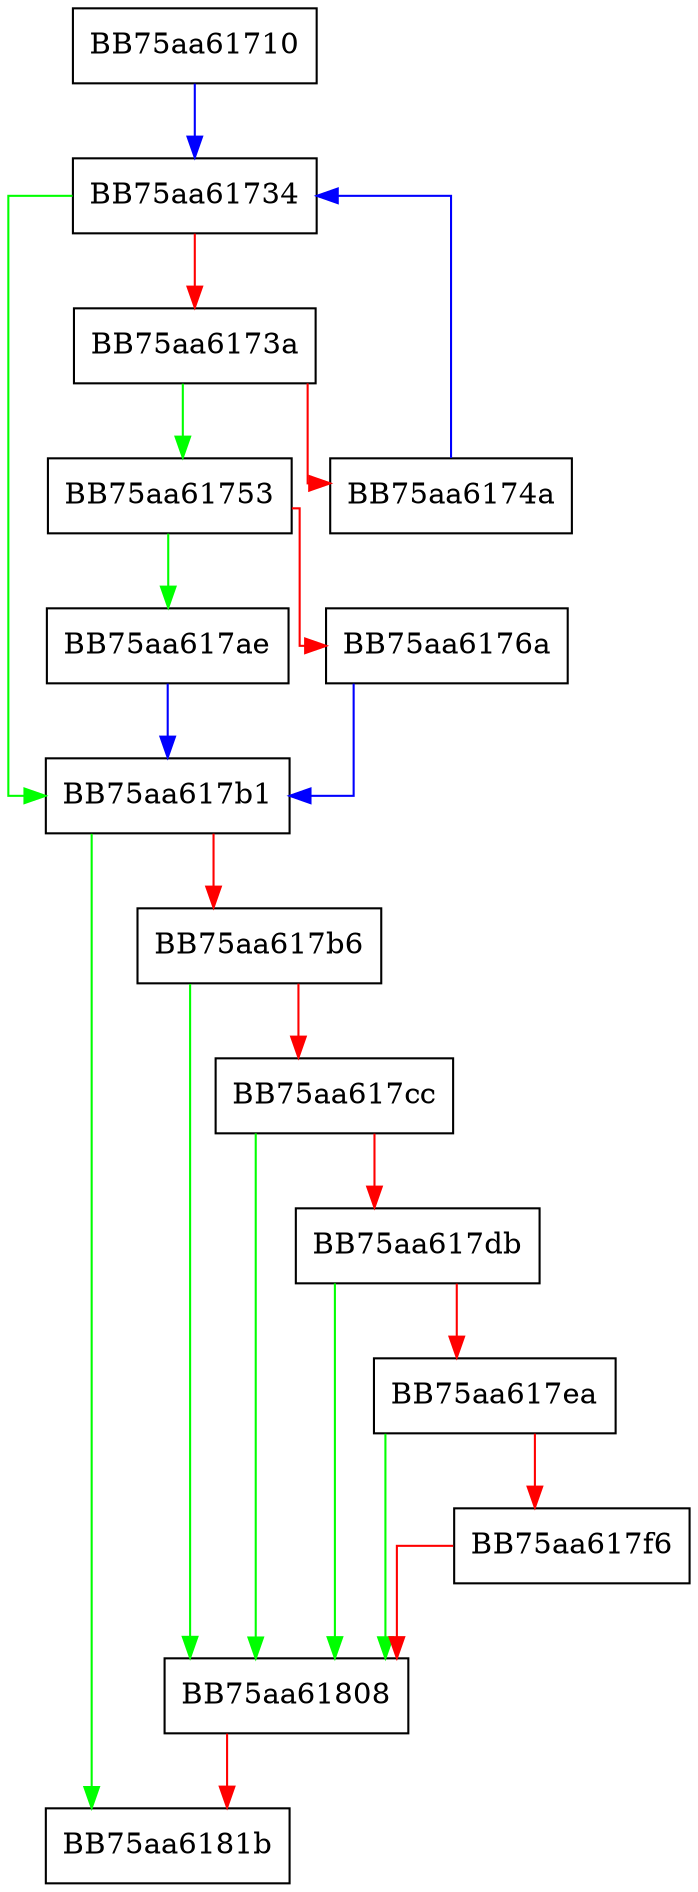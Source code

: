 digraph upc_unpack {
  node [shape="box"];
  graph [splines=ortho];
  BB75aa61710 -> BB75aa61734 [color="blue"];
  BB75aa61734 -> BB75aa617b1 [color="green"];
  BB75aa61734 -> BB75aa6173a [color="red"];
  BB75aa6173a -> BB75aa61753 [color="green"];
  BB75aa6173a -> BB75aa6174a [color="red"];
  BB75aa6174a -> BB75aa61734 [color="blue"];
  BB75aa61753 -> BB75aa617ae [color="green"];
  BB75aa61753 -> BB75aa6176a [color="red"];
  BB75aa6176a -> BB75aa617b1 [color="blue"];
  BB75aa617ae -> BB75aa617b1 [color="blue"];
  BB75aa617b1 -> BB75aa6181b [color="green"];
  BB75aa617b1 -> BB75aa617b6 [color="red"];
  BB75aa617b6 -> BB75aa61808 [color="green"];
  BB75aa617b6 -> BB75aa617cc [color="red"];
  BB75aa617cc -> BB75aa61808 [color="green"];
  BB75aa617cc -> BB75aa617db [color="red"];
  BB75aa617db -> BB75aa61808 [color="green"];
  BB75aa617db -> BB75aa617ea [color="red"];
  BB75aa617ea -> BB75aa61808 [color="green"];
  BB75aa617ea -> BB75aa617f6 [color="red"];
  BB75aa617f6 -> BB75aa61808 [color="red"];
  BB75aa61808 -> BB75aa6181b [color="red"];
}